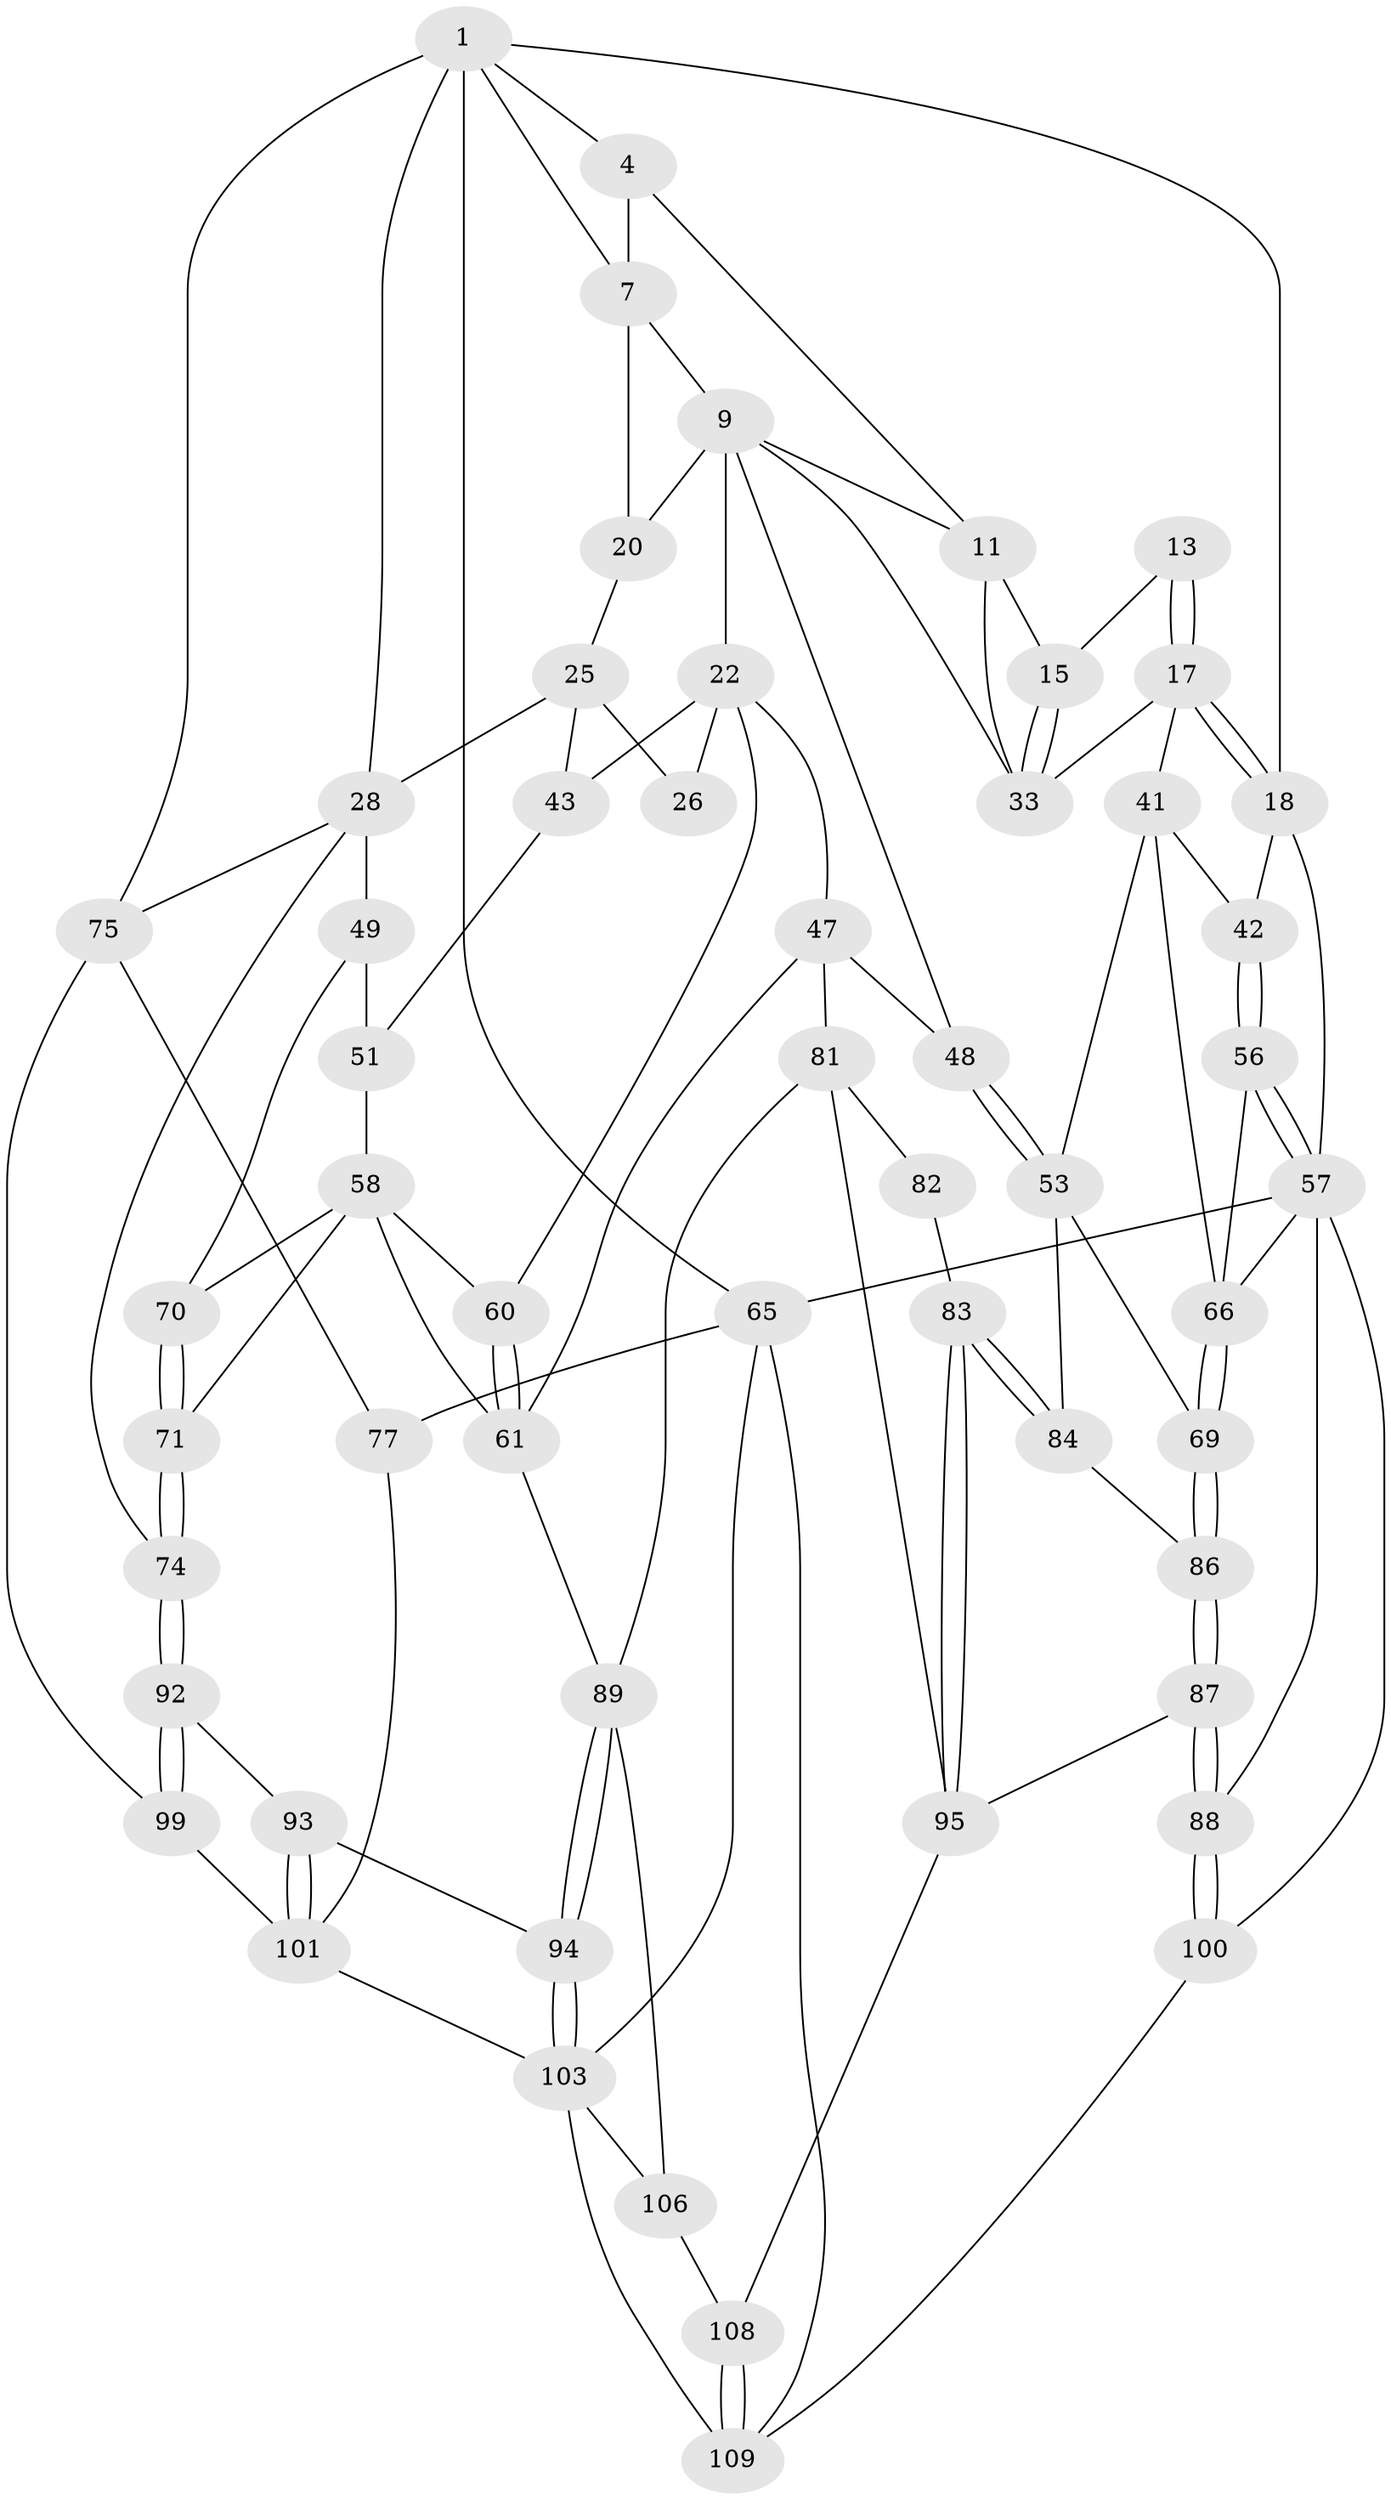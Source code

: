 // original degree distribution, {3: 0.045454545454545456, 6: 0.20909090909090908, 5: 0.5727272727272728, 4: 0.17272727272727273}
// Generated by graph-tools (version 1.1) at 2025/17/03/09/25 04:17:02]
// undirected, 55 vertices, 121 edges
graph export_dot {
graph [start="1"]
  node [color=gray90,style=filled];
  1 [pos="+0.9801284087193048+0",super="+6+2"];
  4 [pos="+0+0",super="+12+5"];
  7 [pos="+0.7980932777624761+0.14765098140128935",super="+8"];
  9 [pos="+0.48957175424034677+0.15259701774199566",super="+21+10"];
  11 [pos="+0.40937360725063154+0.18608599217737168",super="+16"];
  13 [pos="+0.1581100252278005+0.058588805675301975",super="+14"];
  15 [pos="+0.2665109621638757+0.24464821069157727"];
  17 [pos="+0.1118946708672343+0.31172453780028553",super="+32"];
  18 [pos="+0.09503903377348667+0.32492225350728005",super="+19"];
  20 [pos="+0.7630337754690891+0.1678890848562123",super="+24"];
  22 [pos="+0.6183161426754498+0.32949099114077607",super="+36+23"];
  25 [pos="+0.7390163270404164+0.3528529557593241",super="+30"];
  26 [pos="+0.7083500672092662+0.3431907318726822"];
  28 [pos="+0.9063178994160898+0.300880030643052",super="+46+29"];
  33 [pos="+0.29465930838968596+0.31595835248518567",super="+34"];
  41 [pos="+0.2171225481561916+0.44077258341239056",super="+55"];
  42 [pos="+0.11935800010694972+0.3957333386836858"];
  43 [pos="+0.7274017014854522+0.4488870702772938"];
  47 [pos="+0.46746733813400415+0.5421187362428487",super="+62"];
  48 [pos="+0.3877542280542538+0.5697172088305468"];
  49 [pos="+0.8679256774756532+0.5245145485182773",super="+50"];
  51 [pos="+0.7386147294865155+0.4712085235140782"];
  53 [pos="+0.3830195800957999+0.5725263501989957",super="+54"];
  56 [pos="+0.0003135000971980617+0.48148739883598807"];
  57 [pos="+0+0.4776703823668337",super="+63"];
  58 [pos="+0.7207724567967588+0.5543457392015408",super="+59"];
  60 [pos="+0.6426169716232777+0.49868671399123965"];
  61 [pos="+0.5434584474463963+0.6061069033776069",super="+80"];
  65 [pos="+0+1",super="+76"];
  66 [pos="+0.1178128786567183+0.5891364289831765",super="+67"];
  69 [pos="+0.21695073228432304+0.6384954995973825"];
  70 [pos="+0.8087417046108413+0.5471183706785036"];
  71 [pos="+0.7711822969216748+0.646032294776394"];
  74 [pos="+0.8275496724950127+0.705955608015113"];
  75 [pos="+1+0.7150696632751977",super="+78"];
  77 [pos="+1+1"];
  81 [pos="+0.5122794740924987+0.6813037708574166",super="+91"];
  82 [pos="+0.41820971314252275+0.7193151346279522"];
  83 [pos="+0.3832342061661888+0.7027036824767475"];
  84 [pos="+0.36751655076427375+0.6174070794665496"];
  86 [pos="+0.23378016039811397+0.6653180785582633"];
  87 [pos="+0.2168207385399492+0.8085951635314769"];
  88 [pos="+0.06852552873334693+0.8300869570248296"];
  89 [pos="+0.647137242570999+0.7883944094025359",super="+90"];
  92 [pos="+0.8142494731342977+0.729545001274906"];
  93 [pos="+0.7234099327940031+0.7948650980900868"];
  94 [pos="+0.6717344327397163+0.8027559262018384"];
  95 [pos="+0.2596977805260449+0.8248640984676935",super="+98"];
  99 [pos="+0.8831731445073756+0.8395754375886906"];
  100 [pos="+0+0.9320274692261602"];
  101 [pos="+0.8402466323858848+0.8865970826839226",super="+107"];
  103 [pos="+0.7170839315346618+1",super="+104"];
  106 [pos="+0.5470541262685805+0.87709347162649"];
  108 [pos="+0.35224287576474206+0.9438113502467685"];
  109 [pos="+0.3566602972075906+1",super="+110"];
  1 -- 28 [weight=2];
  1 -- 7;
  1 -- 65 [weight=2];
  1 -- 4;
  1 -- 75;
  1 -- 18;
  4 -- 11;
  4 -- 7;
  7 -- 20;
  7 -- 9;
  9 -- 20;
  9 -- 22 [weight=2];
  9 -- 48;
  9 -- 33;
  9 -- 11;
  11 -- 33;
  11 -- 15;
  13 -- 17 [weight=2];
  13 -- 17;
  13 -- 15;
  15 -- 33;
  15 -- 33;
  17 -- 18;
  17 -- 18;
  17 -- 41;
  17 -- 33;
  18 -- 42;
  18 -- 57;
  20 -- 25;
  22 -- 26 [weight=2];
  22 -- 43;
  22 -- 60;
  22 -- 47;
  25 -- 26;
  25 -- 43;
  25 -- 28;
  28 -- 49 [weight=2];
  28 -- 74;
  28 -- 75;
  41 -- 42;
  41 -- 66;
  41 -- 53;
  42 -- 56;
  42 -- 56;
  43 -- 51;
  47 -- 48;
  47 -- 81;
  47 -- 61;
  48 -- 53;
  48 -- 53;
  49 -- 51;
  49 -- 70;
  51 -- 58;
  53 -- 69;
  53 -- 84;
  56 -- 57;
  56 -- 57;
  56 -- 66;
  57 -- 65;
  57 -- 66;
  57 -- 100;
  57 -- 88;
  58 -- 70;
  58 -- 60;
  58 -- 61;
  58 -- 71;
  60 -- 61;
  60 -- 61;
  61 -- 89;
  65 -- 109;
  65 -- 77;
  65 -- 103;
  66 -- 69;
  66 -- 69;
  69 -- 86;
  69 -- 86;
  70 -- 71;
  70 -- 71;
  71 -- 74;
  71 -- 74;
  74 -- 92;
  74 -- 92;
  75 -- 99;
  75 -- 77;
  77 -- 101;
  81 -- 82 [weight=2];
  81 -- 89 [weight=2];
  81 -- 95;
  82 -- 83;
  83 -- 84;
  83 -- 84;
  83 -- 95;
  83 -- 95;
  84 -- 86;
  86 -- 87;
  86 -- 87;
  87 -- 88;
  87 -- 88;
  87 -- 95;
  88 -- 100;
  88 -- 100;
  89 -- 94;
  89 -- 94;
  89 -- 106;
  92 -- 93;
  92 -- 99;
  92 -- 99;
  93 -- 94;
  93 -- 101;
  93 -- 101;
  94 -- 103;
  94 -- 103;
  95 -- 108;
  99 -- 101;
  100 -- 109;
  101 -- 103;
  103 -- 106;
  103 -- 109;
  106 -- 108;
  108 -- 109;
  108 -- 109;
}
